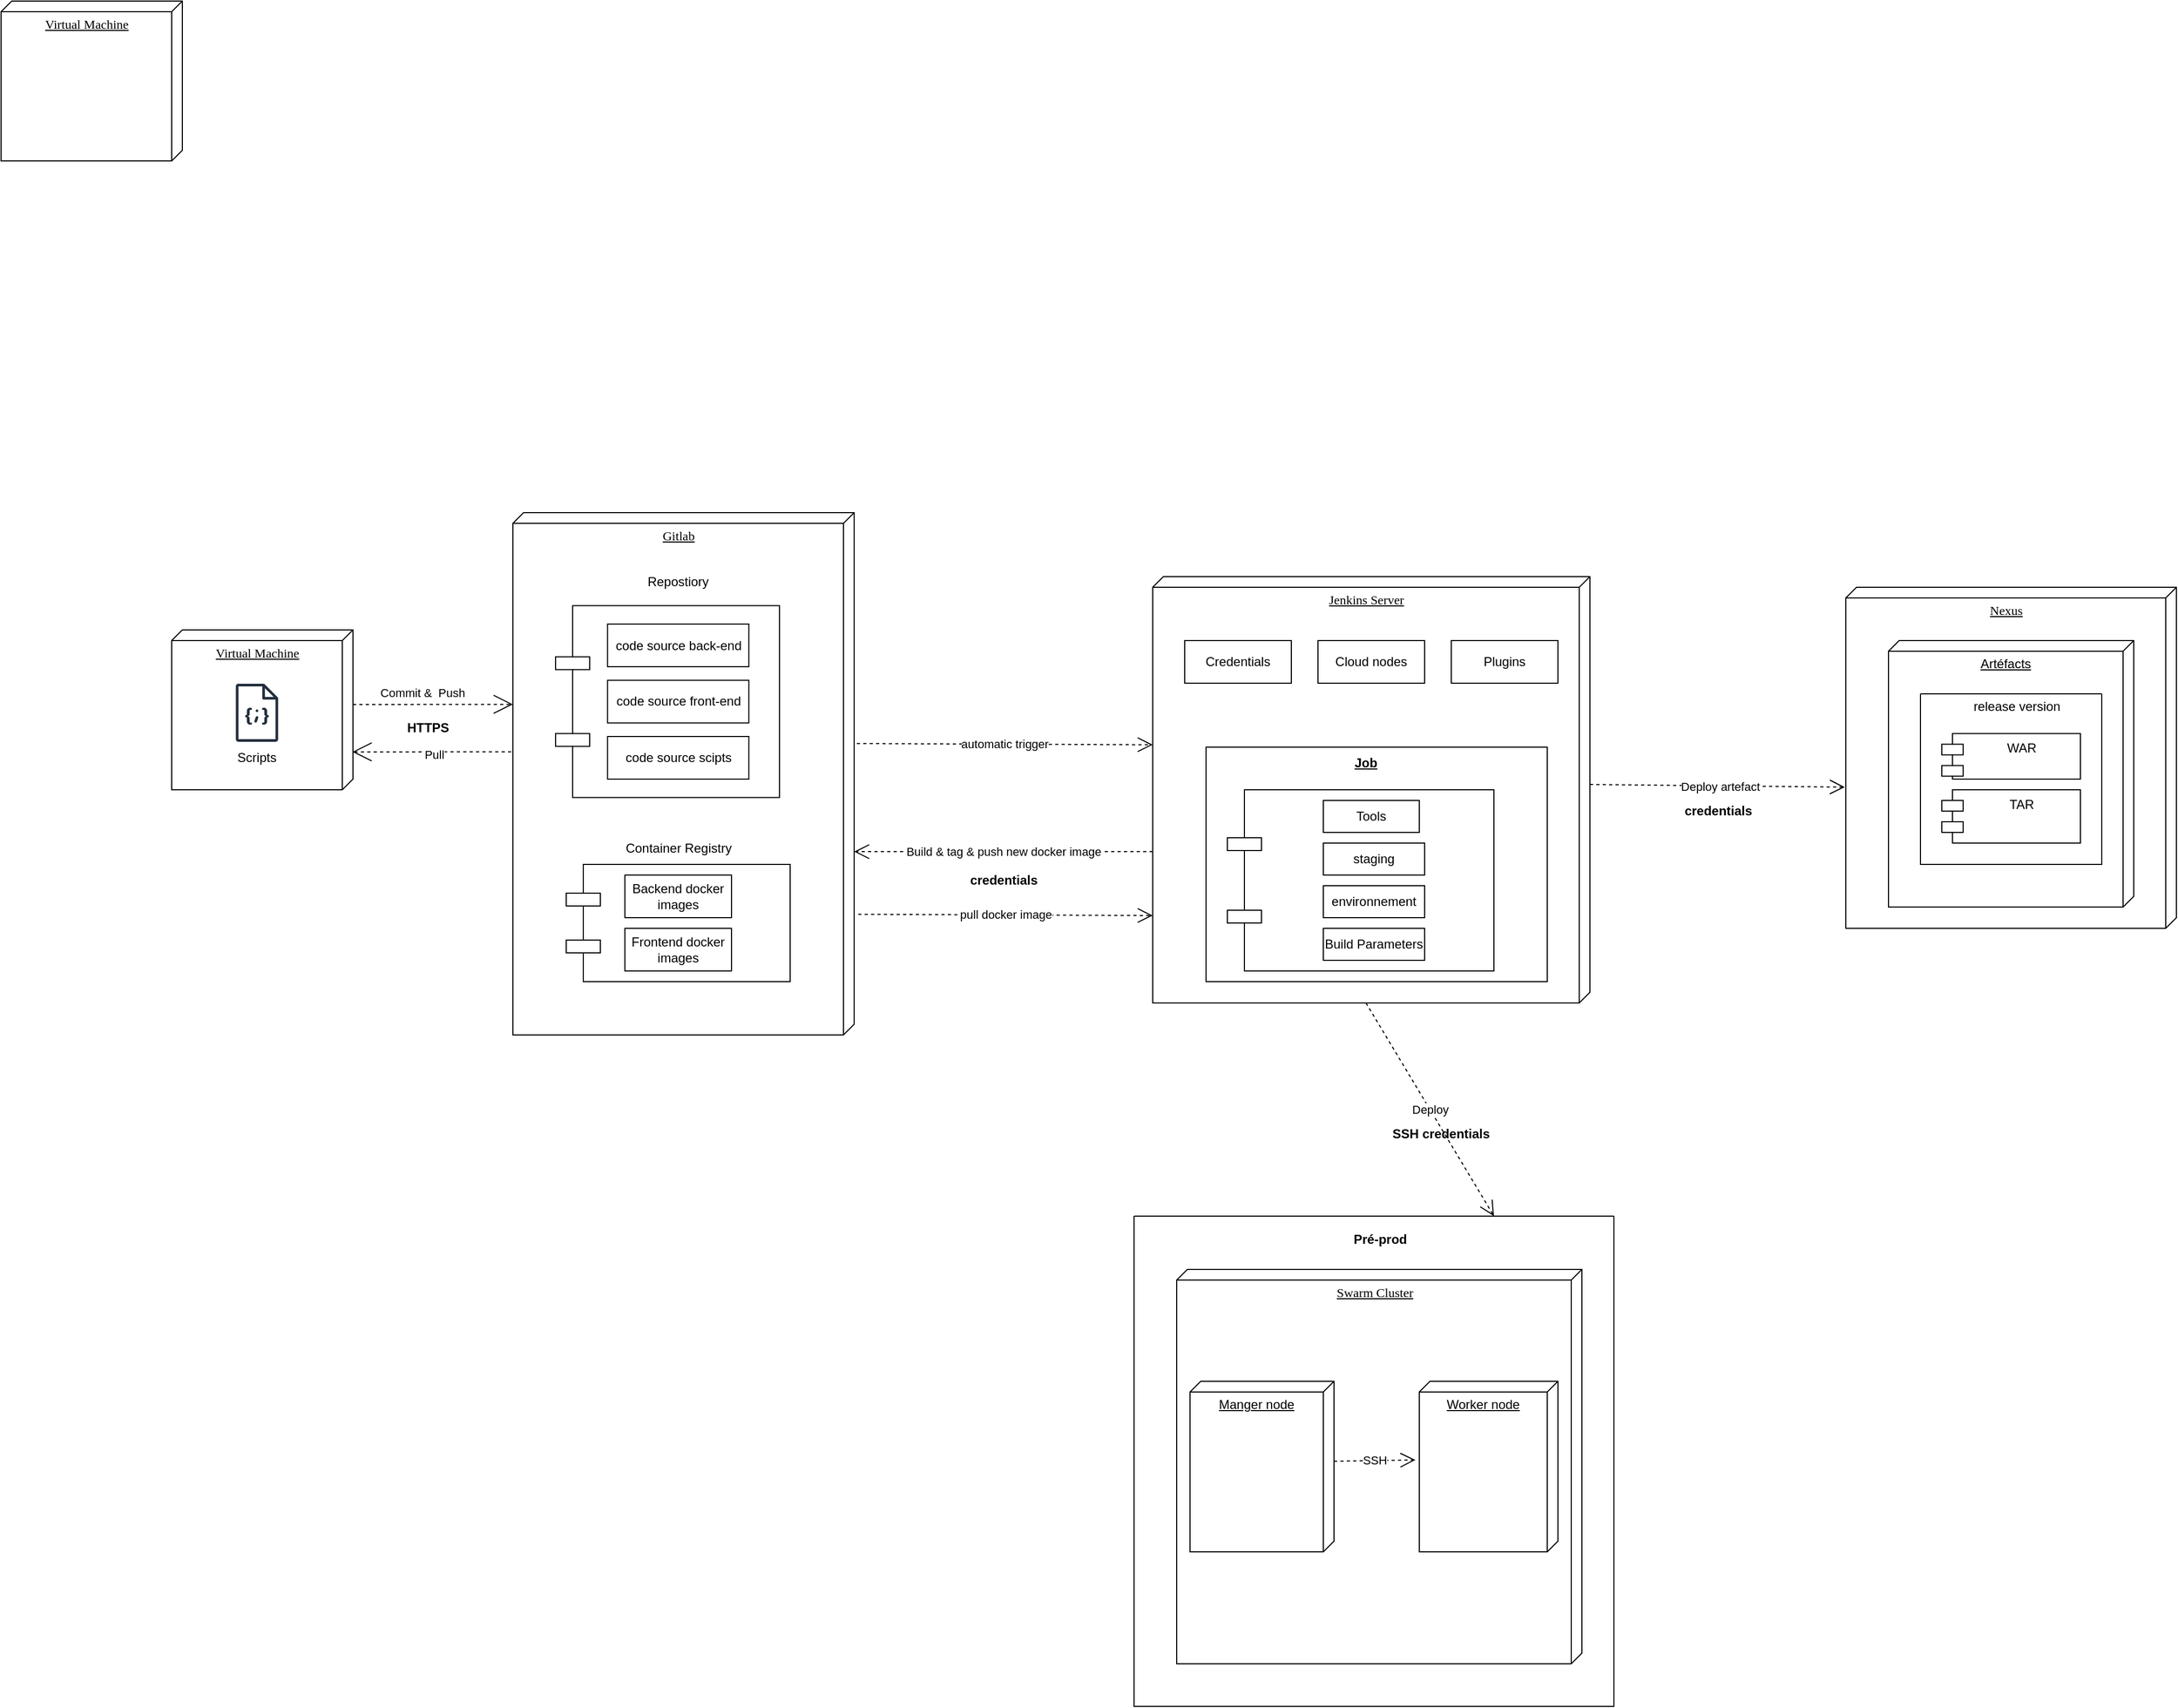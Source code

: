 <mxfile version="24.6.4" type="github">
  <diagram name="Page-1" id="5f0bae14-7c28-e335-631c-24af17079c00">
    <mxGraphModel dx="2625" dy="2265" grid="1" gridSize="10" guides="1" tooltips="1" connect="1" arrows="1" fold="1" page="1" pageScale="1" pageWidth="1100" pageHeight="850" background="none" math="0" shadow="0">
      <root>
        <mxCell id="0" />
        <mxCell id="1" parent="0" />
        <mxCell id="W_dTFAJQIupuh_B9VOwT-65" value="" style="rounded=0;whiteSpace=wrap;html=1;" vertex="1" parent="1">
          <mxGeometry x="1990" y="509" width="160" height="61" as="geometry" />
        </mxCell>
        <mxCell id="39150e848f15840c-1" value="Gitlab" style="verticalAlign=top;align=center;spacingTop=8;spacingLeft=2;spacingRight=12;shape=cube;size=10;direction=south;fontStyle=4;html=1;rounded=0;shadow=0;comic=0;labelBackgroundColor=none;strokeWidth=1;fontFamily=Verdana;fontSize=12" parent="1" vertex="1">
          <mxGeometry x="660" y="320" width="320" height="490" as="geometry" />
        </mxCell>
        <mxCell id="39150e848f15840c-2" value="&lt;div align=&quot;center&quot;&gt;Nexus&lt;/div&gt;" style="verticalAlign=top;align=center;spacingTop=8;spacingLeft=2;spacingRight=12;shape=cube;size=10;direction=south;fontStyle=4;html=1;rounded=0;shadow=0;comic=0;labelBackgroundColor=none;strokeWidth=1;fontFamily=Verdana;fontSize=12" parent="1" vertex="1">
          <mxGeometry x="1910" y="390" width="310" height="320" as="geometry" />
        </mxCell>
        <mxCell id="39150e848f15840c-3" value="&lt;div align=&quot;center&quot;&gt;Swarm Cluster &lt;/div&gt;" style="verticalAlign=top;align=center;spacingTop=8;spacingLeft=2;spacingRight=12;shape=cube;size=10;direction=south;fontStyle=4;html=1;rounded=0;shadow=0;comic=0;labelBackgroundColor=none;strokeWidth=1;fontFamily=Verdana;fontSize=12" parent="1" vertex="1">
          <mxGeometry x="1282.5" y="1030" width="380" height="370" as="geometry" />
        </mxCell>
        <mxCell id="39150e848f15840c-5" value="" style="shape=component;align=left;spacingLeft=36;rounded=0;shadow=0;comic=0;labelBackgroundColor=none;strokeWidth=1;fontFamily=Verdana;fontSize=12;html=1;" parent="1" vertex="1">
          <mxGeometry x="700" y="407.27" width="210" height="180" as="geometry" />
        </mxCell>
        <mxCell id="W_dTFAJQIupuh_B9VOwT-8" value="&lt;div align=&quot;center&quot;&gt;Manger node &lt;/div&gt;" style="verticalAlign=top;align=center;spacingTop=8;spacingLeft=2;spacingRight=12;shape=cube;size=10;direction=south;fontStyle=4;html=1;whiteSpace=wrap;" vertex="1" parent="1">
          <mxGeometry x="1295" y="1135" width="135" height="160" as="geometry" />
        </mxCell>
        <mxCell id="W_dTFAJQIupuh_B9VOwT-9" value="&lt;div align=&quot;center&quot;&gt;Worker node &lt;/div&gt;" style="verticalAlign=top;align=center;spacingTop=8;spacingLeft=2;spacingRight=12;shape=cube;size=10;direction=south;fontStyle=4;html=1;whiteSpace=wrap;" vertex="1" parent="1">
          <mxGeometry x="1510" y="1135" width="130" height="160" as="geometry" />
        </mxCell>
        <mxCell id="W_dTFAJQIupuh_B9VOwT-10" value="Jenkins Server" style="verticalAlign=top;align=center;spacingTop=8;spacingLeft=2;spacingRight=12;shape=cube;size=10;direction=south;fontStyle=4;html=1;rounded=0;shadow=0;comic=0;labelBackgroundColor=none;strokeWidth=1;fontFamily=Verdana;fontSize=12" vertex="1" parent="1">
          <mxGeometry x="1260" y="380" width="410" height="400" as="geometry" />
        </mxCell>
        <mxCell id="W_dTFAJQIupuh_B9VOwT-15" value="" style="swimlane;startSize=0;" vertex="1" parent="1">
          <mxGeometry x="1242.5" y="980" width="450" height="460" as="geometry" />
        </mxCell>
        <mxCell id="W_dTFAJQIupuh_B9VOwT-11" value="Pré-prod" style="text;align=center;fontStyle=1;verticalAlign=middle;spacingLeft=3;spacingRight=3;strokeColor=none;rotatable=0;points=[[0,0.5],[1,0.5]];portConstraint=eastwest;html=1;" vertex="1" parent="W_dTFAJQIupuh_B9VOwT-15">
          <mxGeometry x="190" y="9" width="80" height="26" as="geometry" />
        </mxCell>
        <mxCell id="W_dTFAJQIupuh_B9VOwT-18" value="Virtual Machine" style="verticalAlign=top;align=center;spacingTop=8;spacingLeft=2;spacingRight=12;shape=cube;size=10;direction=south;fontStyle=4;html=1;rounded=0;shadow=0;comic=0;labelBackgroundColor=none;strokeWidth=1;fontFamily=Verdana;fontSize=12" vertex="1" parent="1">
          <mxGeometry x="340" y="430" width="170" height="150" as="geometry" />
        </mxCell>
        <mxCell id="W_dTFAJQIupuh_B9VOwT-19" value="" style="sketch=0;outlineConnect=0;fontColor=#232F3E;gradientColor=none;fillColor=#232F3D;strokeColor=none;dashed=0;verticalLabelPosition=bottom;verticalAlign=top;align=center;html=1;fontSize=12;fontStyle=0;aspect=fixed;pointerEvents=1;shape=mxgraph.aws4.json_script;" vertex="1" parent="1">
          <mxGeometry x="400.08" y="480.47" width="39.85" height="54.53" as="geometry" />
        </mxCell>
        <mxCell id="W_dTFAJQIupuh_B9VOwT-20" value="Scripts " style="text;html=1;align=center;verticalAlign=middle;whiteSpace=wrap;rounded=0;" vertex="1" parent="1">
          <mxGeometry x="390" y="535" width="60" height="30" as="geometry" />
        </mxCell>
        <mxCell id="W_dTFAJQIupuh_B9VOwT-27" value="" style="shape=component;align=left;spacingLeft=36;rounded=0;shadow=0;comic=0;labelBackgroundColor=none;strokeWidth=1;fontFamily=Verdana;fontSize=12;html=1;" vertex="1" parent="1">
          <mxGeometry x="710" y="650" width="210" height="110" as="geometry" />
        </mxCell>
        <mxCell id="W_dTFAJQIupuh_B9VOwT-28" value="Backend docker images" style="rounded=0;whiteSpace=wrap;html=1;" vertex="1" parent="1">
          <mxGeometry x="765" y="660" width="100" height="40" as="geometry" />
        </mxCell>
        <mxCell id="W_dTFAJQIupuh_B9VOwT-29" value="Frontend docker images" style="rounded=0;whiteSpace=wrap;html=1;" vertex="1" parent="1">
          <mxGeometry x="765" y="710" width="100" height="40" as="geometry" />
        </mxCell>
        <mxCell id="W_dTFAJQIupuh_B9VOwT-30" value="Container Registry" style="text;html=1;align=center;verticalAlign=middle;whiteSpace=wrap;rounded=0;" vertex="1" parent="1">
          <mxGeometry x="757.5" y="620" width="115" height="30" as="geometry" />
        </mxCell>
        <mxCell id="W_dTFAJQIupuh_B9VOwT-31" value="Repostiory" style="text;html=1;align=center;verticalAlign=middle;whiteSpace=wrap;rounded=0;" vertex="1" parent="1">
          <mxGeometry x="785" y="370" width="60" height="30" as="geometry" />
        </mxCell>
        <mxCell id="W_dTFAJQIupuh_B9VOwT-32" value="code source back-end" style="rounded=0;whiteSpace=wrap;html=1;" vertex="1" parent="1">
          <mxGeometry x="748.75" y="424.53" width="132.5" height="40" as="geometry" />
        </mxCell>
        <mxCell id="W_dTFAJQIupuh_B9VOwT-33" value="code source front-end" style="rounded=0;whiteSpace=wrap;html=1;" vertex="1" parent="1">
          <mxGeometry x="748.75" y="477.27" width="132.5" height="40" as="geometry" />
        </mxCell>
        <mxCell id="W_dTFAJQIupuh_B9VOwT-34" value="code source scipts" style="rounded=0;whiteSpace=wrap;html=1;" vertex="1" parent="1">
          <mxGeometry x="748.75" y="530" width="132.5" height="40" as="geometry" />
        </mxCell>
        <mxCell id="W_dTFAJQIupuh_B9VOwT-35" value="Credentials" style="rounded=0;whiteSpace=wrap;html=1;" vertex="1" parent="1">
          <mxGeometry x="1290" y="440" width="100" height="40" as="geometry" />
        </mxCell>
        <mxCell id="W_dTFAJQIupuh_B9VOwT-36" value="Cloud nodes" style="rounded=0;whiteSpace=wrap;html=1;" vertex="1" parent="1">
          <mxGeometry x="1415" y="440" width="100" height="40" as="geometry" />
        </mxCell>
        <mxCell id="W_dTFAJQIupuh_B9VOwT-37" value="Plugins" style="rounded=0;whiteSpace=wrap;html=1;" vertex="1" parent="1">
          <mxGeometry x="1540" y="440" width="100" height="40" as="geometry" />
        </mxCell>
        <mxCell id="W_dTFAJQIupuh_B9VOwT-38" value="" style="rounded=0;whiteSpace=wrap;html=1;" vertex="1" parent="1">
          <mxGeometry x="1310" y="540" width="320" height="220" as="geometry" />
        </mxCell>
        <mxCell id="W_dTFAJQIupuh_B9VOwT-39" value="&lt;b&gt;&lt;u&gt;Job&lt;/u&gt;&lt;/b&gt;" style="text;html=1;align=center;verticalAlign=middle;whiteSpace=wrap;rounded=0;" vertex="1" parent="1">
          <mxGeometry x="1430" y="540" width="60" height="30" as="geometry" />
        </mxCell>
        <mxCell id="W_dTFAJQIupuh_B9VOwT-40" value="" style="shape=component;align=left;spacingLeft=36;rounded=0;shadow=0;comic=0;labelBackgroundColor=none;strokeWidth=1;fontFamily=Verdana;fontSize=12;html=1;" vertex="1" parent="1">
          <mxGeometry x="1330" y="580" width="250" height="170" as="geometry" />
        </mxCell>
        <mxCell id="W_dTFAJQIupuh_B9VOwT-41" value="Tools" style="rounded=0;whiteSpace=wrap;html=1;" vertex="1" parent="1">
          <mxGeometry x="1420" y="590" width="90" height="30" as="geometry" />
        </mxCell>
        <mxCell id="W_dTFAJQIupuh_B9VOwT-42" value="environnement" style="rounded=0;whiteSpace=wrap;html=1;" vertex="1" parent="1">
          <mxGeometry x="1420" y="670" width="95" height="30" as="geometry" />
        </mxCell>
        <mxCell id="W_dTFAJQIupuh_B9VOwT-43" value="staging" style="rounded=0;whiteSpace=wrap;html=1;" vertex="1" parent="1">
          <mxGeometry x="1420" y="630" width="95" height="30" as="geometry" />
        </mxCell>
        <mxCell id="W_dTFAJQIupuh_B9VOwT-44" value="Build Parameters" style="rounded=0;whiteSpace=wrap;html=1;" vertex="1" parent="1">
          <mxGeometry x="1420" y="710" width="95" height="30" as="geometry" />
        </mxCell>
        <mxCell id="W_dTFAJQIupuh_B9VOwT-45" value="Artéfacts" style="verticalAlign=top;align=center;spacingTop=8;spacingLeft=2;spacingRight=12;shape=cube;size=10;direction=south;fontStyle=4;html=1;whiteSpace=wrap;" vertex="1" parent="1">
          <mxGeometry x="1950" y="440" width="230" height="250" as="geometry" />
        </mxCell>
        <mxCell id="W_dTFAJQIupuh_B9VOwT-46" value="WAR" style="shape=module;align=left;spacingLeft=20;align=center;verticalAlign=top;whiteSpace=wrap;html=1;" vertex="1" parent="1">
          <mxGeometry x="2000" y="527.27" width="130" height="42.73" as="geometry" />
        </mxCell>
        <mxCell id="W_dTFAJQIupuh_B9VOwT-47" value="TAR" style="shape=module;align=left;spacingLeft=20;align=center;verticalAlign=top;whiteSpace=wrap;html=1;" vertex="1" parent="1">
          <mxGeometry x="2000" y="580" width="130" height="50" as="geometry" />
        </mxCell>
        <mxCell id="W_dTFAJQIupuh_B9VOwT-48" value="HTTPS" style="text;align=center;fontStyle=1;verticalAlign=middle;spacingLeft=3;spacingRight=3;strokeColor=none;rotatable=0;points=[[0,0.5],[1,0.5]];portConstraint=eastwest;html=1;" vertex="1" parent="1">
          <mxGeometry x="540" y="509" width="80" height="26" as="geometry" />
        </mxCell>
        <mxCell id="W_dTFAJQIupuh_B9VOwT-49" value="Virtual Machine" style="verticalAlign=top;align=center;spacingTop=8;spacingLeft=2;spacingRight=12;shape=cube;size=10;direction=south;fontStyle=4;html=1;rounded=0;shadow=0;comic=0;labelBackgroundColor=none;strokeWidth=1;fontFamily=Verdana;fontSize=12" vertex="1" parent="1">
          <mxGeometry x="180" y="-160" width="170" height="150" as="geometry" />
        </mxCell>
        <mxCell id="W_dTFAJQIupuh_B9VOwT-50" style="edgeStyle=none;rounded=0;html=1;dashed=1;labelBackgroundColor=none;startArrow=none;startFill=0;startSize=8;endArrow=open;endFill=0;endSize=16;fontFamily=Verdana;fontSize=12;entryX=0.367;entryY=1;entryDx=0;entryDy=0;entryPerimeter=0;exitX=0;exitY=0;exitDx=70;exitDy=0;exitPerimeter=0;" edge="1" parent="1" source="W_dTFAJQIupuh_B9VOwT-18" target="39150e848f15840c-1">
          <mxGeometry relative="1" as="geometry">
            <mxPoint x="1062.5" y="139.76" as="sourcePoint" />
            <mxPoint x="872.5" y="105.0" as="targetPoint" />
          </mxGeometry>
        </mxCell>
        <mxCell id="W_dTFAJQIupuh_B9VOwT-52" value="Commit &amp;amp;&amp;nbsp; Push " style="edgeLabel;html=1;align=center;verticalAlign=middle;resizable=0;points=[];rotation=0;" vertex="1" connectable="0" parent="W_dTFAJQIupuh_B9VOwT-50">
          <mxGeometry x="0.168" relative="1" as="geometry">
            <mxPoint x="-23" y="-11" as="offset" />
          </mxGeometry>
        </mxCell>
        <mxCell id="W_dTFAJQIupuh_B9VOwT-56" style="edgeStyle=none;rounded=0;html=1;dashed=1;labelBackgroundColor=none;startArrow=none;startFill=0;startSize=8;endArrow=open;endFill=0;endSize=16;fontFamily=Verdana;fontSize=12;exitX=0.458;exitY=1.005;exitDx=0;exitDy=0;exitPerimeter=0;entryX=0.763;entryY=0.003;entryDx=0;entryDy=0;entryPerimeter=0;" edge="1" parent="1" source="39150e848f15840c-1" target="W_dTFAJQIupuh_B9VOwT-18">
          <mxGeometry relative="1" as="geometry">
            <mxPoint x="875.38" y="135.87" as="sourcePoint" />
            <mxPoint x="520" y="540" as="targetPoint" />
          </mxGeometry>
        </mxCell>
        <mxCell id="W_dTFAJQIupuh_B9VOwT-57" value="Pull" style="edgeLabel;html=1;align=center;verticalAlign=middle;resizable=0;points=[];" vertex="1" connectable="0" parent="W_dTFAJQIupuh_B9VOwT-56">
          <mxGeometry x="-0.029" y="2" relative="1" as="geometry">
            <mxPoint as="offset" />
          </mxGeometry>
        </mxCell>
        <mxCell id="W_dTFAJQIupuh_B9VOwT-58" value="automatic trigger" style="endArrow=open;endSize=12;dashed=1;html=1;rounded=0;exitX=0.442;exitY=-0.008;exitDx=0;exitDy=0;exitPerimeter=0;" edge="1" parent="1" source="39150e848f15840c-1">
          <mxGeometry width="160" relative="1" as="geometry">
            <mxPoint x="1010" y="537.78" as="sourcePoint" />
            <mxPoint x="1260" y="537.78" as="targetPoint" />
          </mxGeometry>
        </mxCell>
        <mxCell id="W_dTFAJQIupuh_B9VOwT-59" value="Build &amp;amp; tag &amp;amp; push new docker image" style="endArrow=open;endSize=12;dashed=1;html=1;rounded=0;entryX=0.649;entryY=0;entryDx=0;entryDy=0;entryPerimeter=0;" edge="1" parent="1" target="39150e848f15840c-1">
          <mxGeometry width="160" relative="1" as="geometry">
            <mxPoint x="1260" y="638" as="sourcePoint" />
            <mxPoint x="1260" y="510" as="targetPoint" />
          </mxGeometry>
        </mxCell>
        <mxCell id="W_dTFAJQIupuh_B9VOwT-60" value="pull docker image" style="endArrow=open;endSize=12;dashed=1;html=1;rounded=0;exitX=0.769;exitY=-0.012;exitDx=0;exitDy=0;exitPerimeter=0;entryX=0.795;entryY=1;entryDx=0;entryDy=0;entryPerimeter=0;" edge="1" parent="1" source="39150e848f15840c-1" target="W_dTFAJQIupuh_B9VOwT-10">
          <mxGeometry width="160" relative="1" as="geometry">
            <mxPoint x="1090" y="520" as="sourcePoint" />
            <mxPoint x="1250" y="520" as="targetPoint" />
          </mxGeometry>
        </mxCell>
        <mxCell id="W_dTFAJQIupuh_B9VOwT-63" value="credentials" style="text;align=center;fontStyle=1;verticalAlign=middle;spacingLeft=3;spacingRight=3;strokeColor=none;rotatable=0;points=[[0,0.5],[1,0.5]];portConstraint=eastwest;html=1;" vertex="1" parent="1">
          <mxGeometry x="1080" y="652" width="80" height="26" as="geometry" />
        </mxCell>
        <mxCell id="W_dTFAJQIupuh_B9VOwT-64" value="" style="endArrow=open;endSize=12;dashed=1;html=1;rounded=0;exitX=0;exitY=0;exitDx=195;exitDy=0;exitPerimeter=0;entryX=0.586;entryY=1.003;entryDx=0;entryDy=0;entryPerimeter=0;" edge="1" parent="1" source="W_dTFAJQIupuh_B9VOwT-10" target="39150e848f15840c-2">
          <mxGeometry x="0.002" y="26" width="160" relative="1" as="geometry">
            <mxPoint x="1680" y="620" as="sourcePoint" />
            <mxPoint x="2000" y="870" as="targetPoint" />
            <mxPoint as="offset" />
          </mxGeometry>
        </mxCell>
        <mxCell id="W_dTFAJQIupuh_B9VOwT-72" value="Text" style="edgeLabel;html=1;align=center;verticalAlign=middle;resizable=0;points=[];" vertex="1" connectable="0" parent="W_dTFAJQIupuh_B9VOwT-64">
          <mxGeometry x="0.006" y="1" relative="1" as="geometry">
            <mxPoint as="offset" />
          </mxGeometry>
        </mxCell>
        <mxCell id="W_dTFAJQIupuh_B9VOwT-73" value="Deploy artefact" style="edgeLabel;html=1;align=center;verticalAlign=middle;resizable=0;points=[];" vertex="1" connectable="0" parent="W_dTFAJQIupuh_B9VOwT-64">
          <mxGeometry x="0.018" relative="1" as="geometry">
            <mxPoint as="offset" />
          </mxGeometry>
        </mxCell>
        <mxCell id="W_dTFAJQIupuh_B9VOwT-66" value="" style="swimlane;startSize=0;" vertex="1" parent="1">
          <mxGeometry x="1980" y="490" width="170" height="160" as="geometry" />
        </mxCell>
        <mxCell id="W_dTFAJQIupuh_B9VOwT-67" value="release version" style="text;html=1;align=center;verticalAlign=middle;whiteSpace=wrap;rounded=0;" vertex="1" parent="1">
          <mxGeometry x="2027.5" y="487.27" width="85" height="30" as="geometry" />
        </mxCell>
        <mxCell id="W_dTFAJQIupuh_B9VOwT-69" value="Deploy" style="endArrow=open;endSize=12;dashed=1;html=1;rounded=0;exitX=0;exitY=0;exitDx=400;exitDy=210;exitPerimeter=0;entryX=0.75;entryY=0;entryDx=0;entryDy=0;" edge="1" parent="1" source="W_dTFAJQIupuh_B9VOwT-10" target="W_dTFAJQIupuh_B9VOwT-15">
          <mxGeometry width="160" relative="1" as="geometry">
            <mxPoint x="1180" y="920" as="sourcePoint" />
            <mxPoint x="1340" y="920" as="targetPoint" />
          </mxGeometry>
        </mxCell>
        <mxCell id="W_dTFAJQIupuh_B9VOwT-70" value="SSH credentials" style="text;align=center;fontStyle=1;verticalAlign=middle;spacingLeft=3;spacingRight=3;strokeColor=none;rotatable=0;points=[[0,0.5],[1,0.5]];portConstraint=eastwest;html=1;" vertex="1" parent="1">
          <mxGeometry x="1490" y="890" width="80" height="26" as="geometry" />
        </mxCell>
        <mxCell id="W_dTFAJQIupuh_B9VOwT-74" value="credentials" style="text;align=center;fontStyle=1;verticalAlign=middle;spacingLeft=3;spacingRight=3;strokeColor=none;rotatable=0;points=[[0,0.5],[1,0.5]];portConstraint=eastwest;html=1;" vertex="1" parent="1">
          <mxGeometry x="1750" y="587.27" width="80" height="26" as="geometry" />
        </mxCell>
        <mxCell id="W_dTFAJQIupuh_B9VOwT-76" value="SSH" style="endArrow=open;endSize=12;dashed=1;html=1;rounded=0;exitX=0;exitY=0;exitDx=75;exitDy=0;exitPerimeter=0;entryX=0.461;entryY=1.028;entryDx=0;entryDy=0;entryPerimeter=0;" edge="1" parent="1" source="W_dTFAJQIupuh_B9VOwT-8" target="W_dTFAJQIupuh_B9VOwT-9">
          <mxGeometry width="160" relative="1" as="geometry">
            <mxPoint x="1450" y="1140" as="sourcePoint" />
            <mxPoint x="1610" y="1140" as="targetPoint" />
          </mxGeometry>
        </mxCell>
      </root>
    </mxGraphModel>
  </diagram>
</mxfile>

